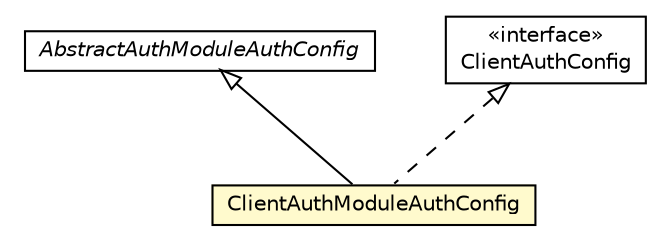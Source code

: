 #!/usr/local/bin/dot
#
# Class diagram 
# Generated by UMLGraph version R5_6-24-gf6e263 (http://www.umlgraph.org/)
#

digraph G {
	edge [fontname="Helvetica",fontsize=10,labelfontname="Helvetica",labelfontsize=10];
	node [fontname="Helvetica",fontsize=10,shape=plaintext];
	nodesep=0.25;
	ranksep=0.5;
	// net.trajano.auth.internal.AbstractAuthModuleAuthConfig
	c131 [label=<<table title="net.trajano.auth.internal.AbstractAuthModuleAuthConfig" border="0" cellborder="1" cellspacing="0" cellpadding="2" port="p" href="./AbstractAuthModuleAuthConfig.html">
		<tr><td><table border="0" cellspacing="0" cellpadding="1">
<tr><td align="center" balign="center"><font face="Helvetica-Oblique"> AbstractAuthModuleAuthConfig </font></td></tr>
		</table></td></tr>
		</table>>, URL="./AbstractAuthModuleAuthConfig.html", fontname="Helvetica", fontcolor="black", fontsize=10.0];
	// net.trajano.auth.internal.ClientAuthModuleAuthConfig
	c139 [label=<<table title="net.trajano.auth.internal.ClientAuthModuleAuthConfig" border="0" cellborder="1" cellspacing="0" cellpadding="2" port="p" bgcolor="lemonChiffon" href="./ClientAuthModuleAuthConfig.html">
		<tr><td><table border="0" cellspacing="0" cellpadding="1">
<tr><td align="center" balign="center"> ClientAuthModuleAuthConfig </td></tr>
		</table></td></tr>
		</table>>, URL="./ClientAuthModuleAuthConfig.html", fontname="Helvetica", fontcolor="black", fontsize=10.0];
	//net.trajano.auth.internal.ClientAuthModuleAuthConfig extends net.trajano.auth.internal.AbstractAuthModuleAuthConfig
	c131:p -> c139:p [dir=back,arrowtail=empty];
	//net.trajano.auth.internal.ClientAuthModuleAuthConfig implements javax.security.auth.message.config.ClientAuthConfig
	c143:p -> c139:p [dir=back,arrowtail=empty,style=dashed];
	// javax.security.auth.message.config.ClientAuthConfig
	c143 [label=<<table title="javax.security.auth.message.config.ClientAuthConfig" border="0" cellborder="1" cellspacing="0" cellpadding="2" port="p" href="http://java.sun.com/j2se/1.4.2/docs/api/javax/security/auth/message/config/ClientAuthConfig.html">
		<tr><td><table border="0" cellspacing="0" cellpadding="1">
<tr><td align="center" balign="center"> &#171;interface&#187; </td></tr>
<tr><td align="center" balign="center"> ClientAuthConfig </td></tr>
		</table></td></tr>
		</table>>, URL="http://java.sun.com/j2se/1.4.2/docs/api/javax/security/auth/message/config/ClientAuthConfig.html", fontname="Helvetica", fontcolor="black", fontsize=10.0];
}

